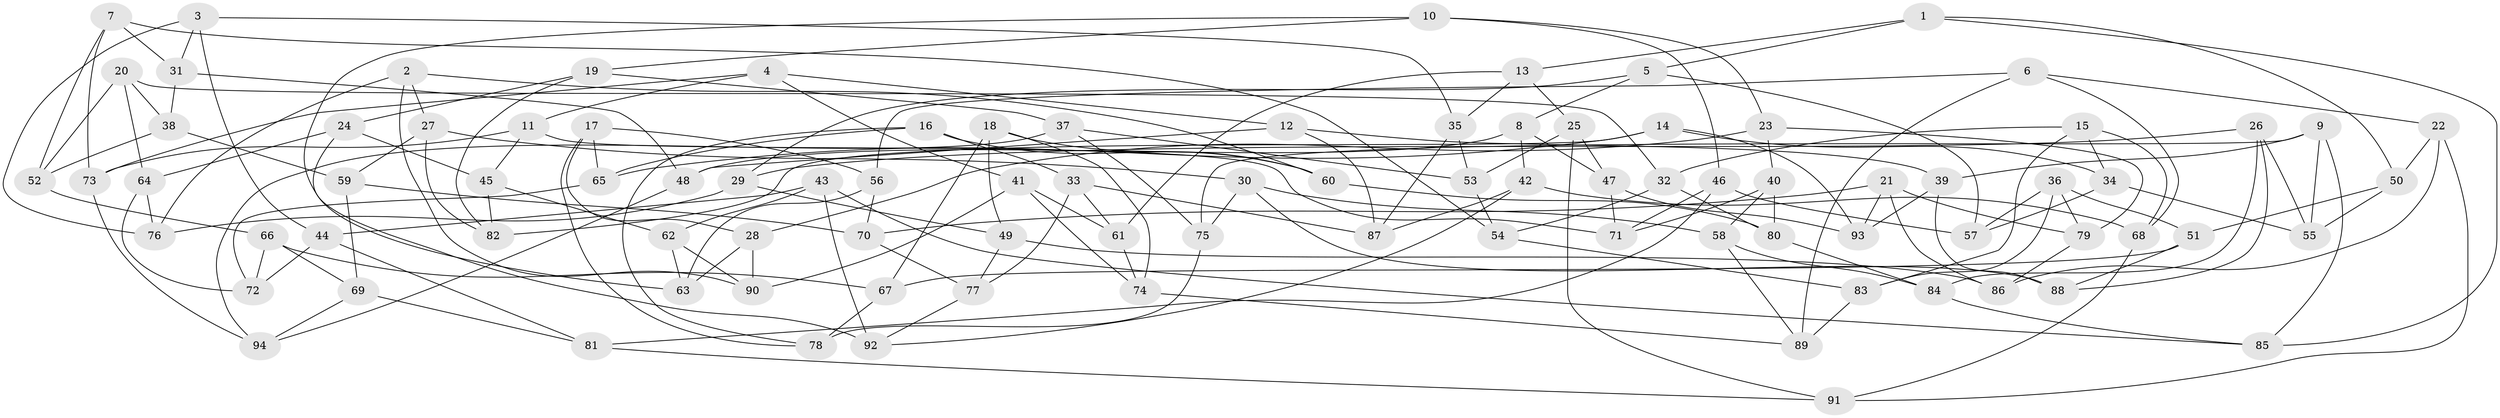 // Generated by graph-tools (version 1.1) at 2025/50/03/09/25 03:50:54]
// undirected, 94 vertices, 188 edges
graph export_dot {
graph [start="1"]
  node [color=gray90,style=filled];
  1;
  2;
  3;
  4;
  5;
  6;
  7;
  8;
  9;
  10;
  11;
  12;
  13;
  14;
  15;
  16;
  17;
  18;
  19;
  20;
  21;
  22;
  23;
  24;
  25;
  26;
  27;
  28;
  29;
  30;
  31;
  32;
  33;
  34;
  35;
  36;
  37;
  38;
  39;
  40;
  41;
  42;
  43;
  44;
  45;
  46;
  47;
  48;
  49;
  50;
  51;
  52;
  53;
  54;
  55;
  56;
  57;
  58;
  59;
  60;
  61;
  62;
  63;
  64;
  65;
  66;
  67;
  68;
  69;
  70;
  71;
  72;
  73;
  74;
  75;
  76;
  77;
  78;
  79;
  80;
  81;
  82;
  83;
  84;
  85;
  86;
  87;
  88;
  89;
  90;
  91;
  92;
  93;
  94;
  1 -- 50;
  1 -- 5;
  1 -- 13;
  1 -- 85;
  2 -- 27;
  2 -- 90;
  2 -- 76;
  2 -- 60;
  3 -- 35;
  3 -- 31;
  3 -- 44;
  3 -- 76;
  4 -- 73;
  4 -- 11;
  4 -- 41;
  4 -- 12;
  5 -- 29;
  5 -- 8;
  5 -- 57;
  6 -- 56;
  6 -- 89;
  6 -- 22;
  6 -- 68;
  7 -- 54;
  7 -- 31;
  7 -- 52;
  7 -- 73;
  8 -- 42;
  8 -- 48;
  8 -- 47;
  9 -- 85;
  9 -- 39;
  9 -- 55;
  9 -- 75;
  10 -- 63;
  10 -- 46;
  10 -- 23;
  10 -- 19;
  11 -- 45;
  11 -- 71;
  11 -- 73;
  12 -- 87;
  12 -- 39;
  12 -- 48;
  13 -- 61;
  13 -- 35;
  13 -- 25;
  14 -- 93;
  14 -- 65;
  14 -- 34;
  14 -- 82;
  15 -- 83;
  15 -- 34;
  15 -- 68;
  15 -- 32;
  16 -- 60;
  16 -- 65;
  16 -- 78;
  16 -- 33;
  17 -- 65;
  17 -- 28;
  17 -- 56;
  17 -- 78;
  18 -- 60;
  18 -- 67;
  18 -- 74;
  18 -- 49;
  19 -- 24;
  19 -- 37;
  19 -- 82;
  20 -- 64;
  20 -- 52;
  20 -- 38;
  20 -- 32;
  21 -- 93;
  21 -- 70;
  21 -- 79;
  21 -- 86;
  22 -- 91;
  22 -- 86;
  22 -- 50;
  23 -- 28;
  23 -- 40;
  23 -- 79;
  24 -- 64;
  24 -- 92;
  24 -- 45;
  25 -- 47;
  25 -- 53;
  25 -- 91;
  26 -- 29;
  26 -- 55;
  26 -- 88;
  26 -- 84;
  27 -- 30;
  27 -- 82;
  27 -- 59;
  28 -- 90;
  28 -- 63;
  29 -- 76;
  29 -- 49;
  30 -- 75;
  30 -- 58;
  30 -- 88;
  31 -- 38;
  31 -- 48;
  32 -- 54;
  32 -- 80;
  33 -- 87;
  33 -- 77;
  33 -- 61;
  34 -- 55;
  34 -- 57;
  35 -- 87;
  35 -- 53;
  36 -- 79;
  36 -- 51;
  36 -- 83;
  36 -- 57;
  37 -- 53;
  37 -- 94;
  37 -- 75;
  38 -- 59;
  38 -- 52;
  39 -- 93;
  39 -- 88;
  40 -- 58;
  40 -- 71;
  40 -- 80;
  41 -- 90;
  41 -- 74;
  41 -- 61;
  42 -- 87;
  42 -- 68;
  42 -- 92;
  43 -- 92;
  43 -- 85;
  43 -- 62;
  43 -- 44;
  44 -- 81;
  44 -- 72;
  45 -- 62;
  45 -- 82;
  46 -- 57;
  46 -- 71;
  46 -- 81;
  47 -- 93;
  47 -- 71;
  48 -- 94;
  49 -- 86;
  49 -- 77;
  50 -- 55;
  50 -- 51;
  51 -- 67;
  51 -- 88;
  52 -- 66;
  53 -- 54;
  54 -- 83;
  56 -- 70;
  56 -- 63;
  58 -- 84;
  58 -- 89;
  59 -- 70;
  59 -- 69;
  60 -- 80;
  61 -- 74;
  62 -- 63;
  62 -- 90;
  64 -- 76;
  64 -- 72;
  65 -- 72;
  66 -- 72;
  66 -- 69;
  66 -- 67;
  67 -- 78;
  68 -- 91;
  69 -- 94;
  69 -- 81;
  70 -- 77;
  73 -- 94;
  74 -- 89;
  75 -- 78;
  77 -- 92;
  79 -- 86;
  80 -- 84;
  81 -- 91;
  83 -- 89;
  84 -- 85;
}
